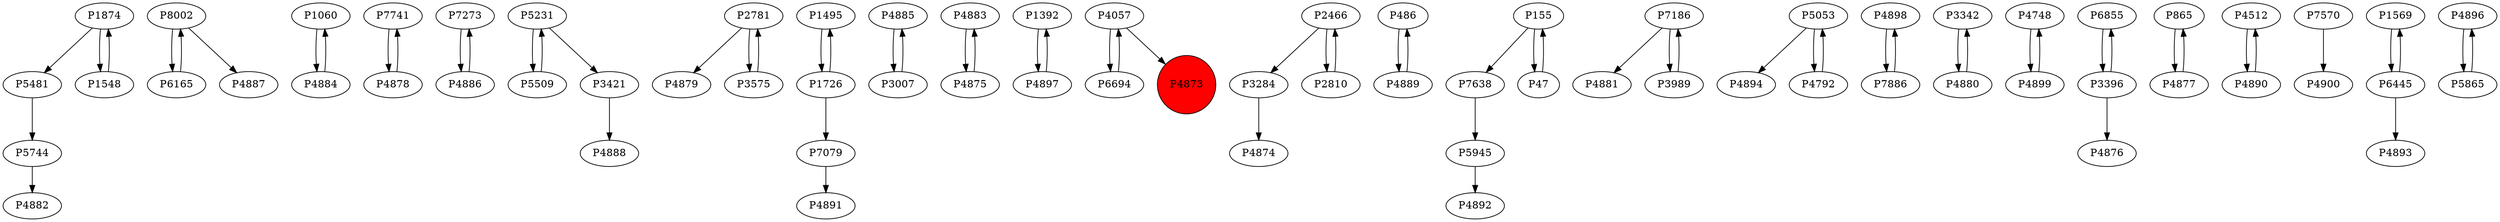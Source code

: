 digraph {
	P1874 -> P5481
	P8002 -> P6165
	P1060 -> P4884
	P7741 -> P4878
	P7273 -> P4886
	P5231 -> P5509
	P6165 -> P8002
	P2781 -> P4879
	P4878 -> P7741
	P1495 -> P1726
	P4885 -> P3007
	P4883 -> P4875
	P1548 -> P1874
	P1392 -> P4897
	P3575 -> P2781
	P5481 -> P5744
	P4057 -> P6694
	P2466 -> P3284
	P486 -> P4889
	P7638 -> P5945
	P7186 -> P4881
	P5053 -> P4894
	P5231 -> P3421
	P4898 -> P7886
	P3342 -> P4880
	P155 -> P47
	P4748 -> P4899
	P6855 -> P3396
	P7186 -> P3989
	P4889 -> P486
	P4875 -> P4883
	P4899 -> P4748
	P3421 -> P4888
	P8002 -> P4887
	P4057 -> P4873
	P4886 -> P7273
	P47 -> P155
	P865 -> P4877
	P4512 -> P4890
	P6694 -> P4057
	P5053 -> P4792
	P5509 -> P5231
	P2810 -> P2466
	P5744 -> P4882
	P4877 -> P865
	P4792 -> P5053
	P7570 -> P4900
	P2466 -> P2810
	P1569 -> P6445
	P7079 -> P4891
	P2781 -> P3575
	P155 -> P7638
	P1726 -> P1495
	P6445 -> P1569
	P5945 -> P4892
	P3989 -> P7186
	P7886 -> P4898
	P4896 -> P5865
	P4880 -> P3342
	P5865 -> P4896
	P6445 -> P4893
	P1874 -> P1548
	P4897 -> P1392
	P3396 -> P4876
	P3007 -> P4885
	P1726 -> P7079
	P3284 -> P4874
	P4884 -> P1060
	P3396 -> P6855
	P4890 -> P4512
	P4873 [shape=circle]
	P4873 [style=filled]
	P4873 [fillcolor=red]
}